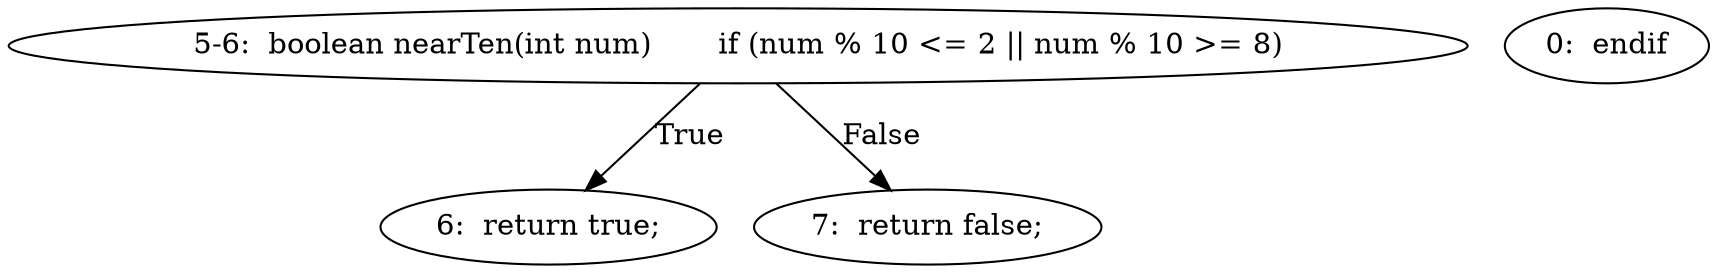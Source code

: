 digraph result_test { 
// graph-vertices
  a1  [label="5-6:  boolean nearTen(int num)	if (num % 10 <= 2 || num % 10 >= 8)"]; 
  2  [label="6:  return true;"]; 
  3  [label="0:  endif"]; 
  4  [label="7:  return false;"]; 
// graph-edges
  a1 -> 2  [label="True"]; 
  a1 -> 4  [label="False"]; 
}